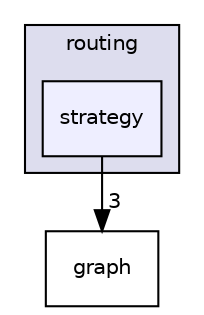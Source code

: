 digraph "modules/routing/strategy" {
  compound=true
  node [ fontsize="10", fontname="Helvetica"];
  edge [ labelfontsize="10", labelfontname="Helvetica"];
  subgraph clusterdir_cf0908393723ba7a8c57dadf70657b13 {
    graph [ bgcolor="#ddddee", pencolor="black", label="routing" fontname="Helvetica", fontsize="10", URL="dir_cf0908393723ba7a8c57dadf70657b13.html"]
  dir_53d928c640fc7c156c504ac86c7c60ef [shape=box, label="strategy", style="filled", fillcolor="#eeeeff", pencolor="black", URL="dir_53d928c640fc7c156c504ac86c7c60ef.html"];
  }
  dir_78fe9c30b92ca935d94a84bb29d837c1 [shape=box label="graph" URL="dir_78fe9c30b92ca935d94a84bb29d837c1.html"];
  dir_53d928c640fc7c156c504ac86c7c60ef->dir_78fe9c30b92ca935d94a84bb29d837c1 [headlabel="3", labeldistance=1.5 headhref="dir_000218_000217.html"];
}
